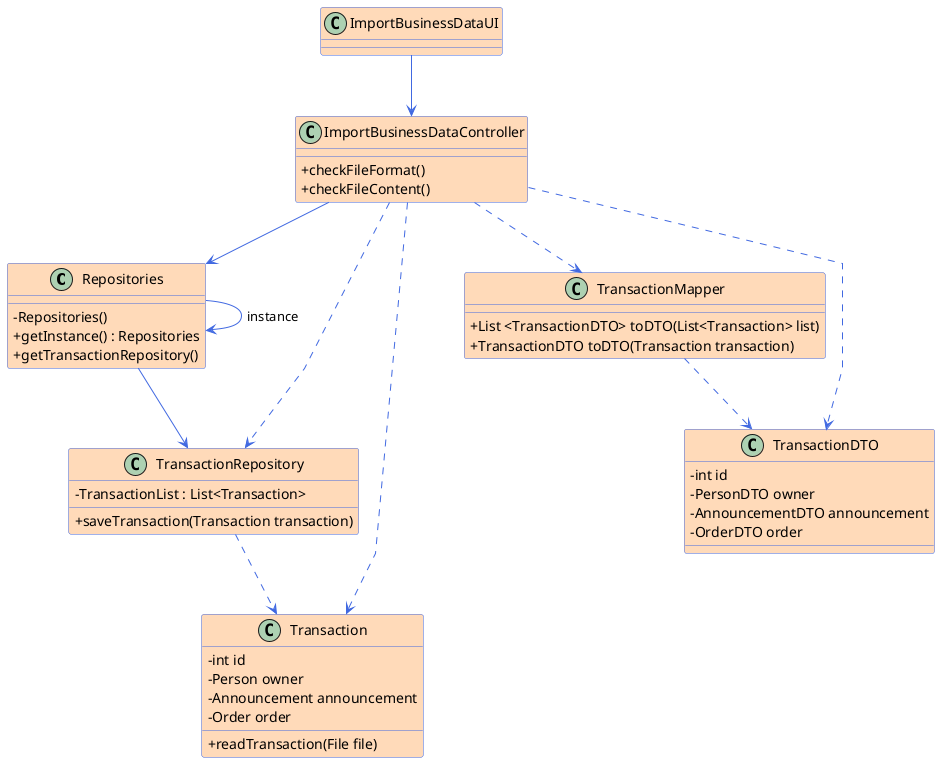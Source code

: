@startuml
'skinparam monochrome true
skinparam packageStyle rectangle
skinparam shadowing false
skinparam linetype polyline
'skinparam linetype orto

skinparam classAttributeIconSize 0
'---------File styling---------
skinparam class {
    BackgroundColor PeachPuff
    ArrowColor RoyalBlue
    BorderColor RoyalBlue
}
'left to right direction
'User interface'

class Repositories{
    -Repositories()
    +getInstance() : Repositories
    +getTransactionRepository()
}
class ImportBusinessDataUI{
    
}
class ImportBusinessDataController{
    +checkFileFormat()
    +checkFileContent()
}
class TransactionRepository{
    - TransactionList : List<Transaction>
    + saveTransaction(Transaction transaction)
}
class Transaction{
    - int id
    - Person owner
    - Announcement announcement
    - Order order
    +readTransaction(File file)

}
class TransactionMapper{
    + List <TransactionDTO> toDTO(List<Transaction> list)
    + TransactionDTO toDTO(Transaction transaction)
}
class TransactionDTO{
    - int id
    - PersonDTO owner
    - AnnouncementDTO announcement
    - OrderDTO order
} 


'User Interface
ImportBusinessDataUI --> ImportBusinessDataController

'Controller
ImportBusinessDataController --> Repositories
ImportBusinessDataController ..> TransactionRepository
ImportBusinessDataController ..> TransactionMapper
ImportBusinessDataController ..> TransactionDTO
ImportBusinessDataController ..> Transaction

'Repositories
Repositories --> Repositories : instance
Repositories --> TransactionRepository

'Mapper 
TransactionMapper ..> TransactionDTO

'Order
TransactionRepository ..> Transaction



@enduml